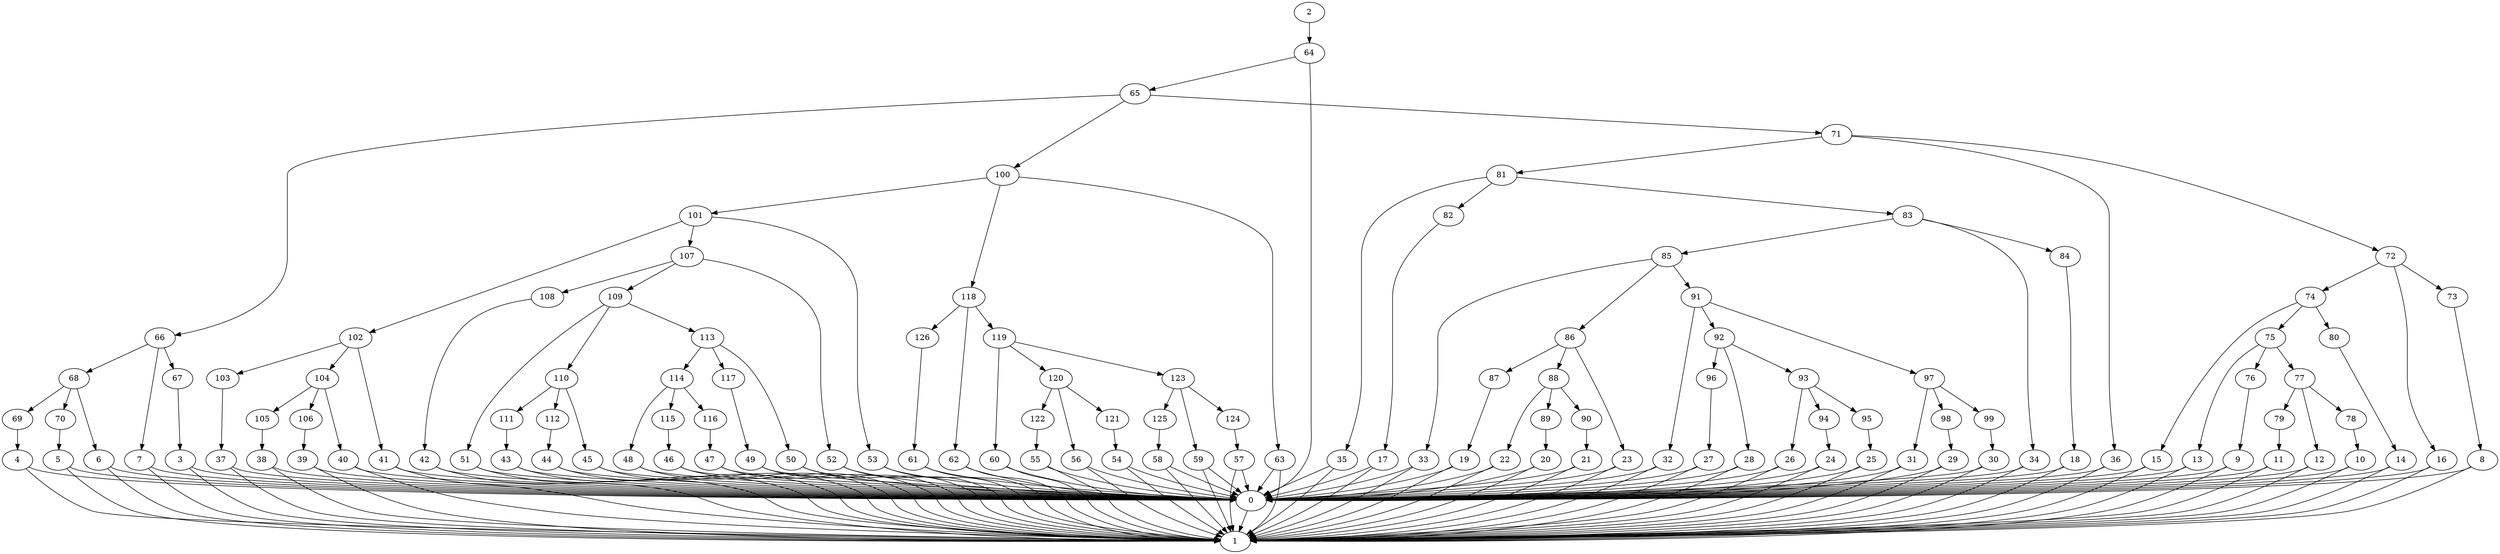 digraph MyGraph {
2 -> 64 ;
64 -> 0 ;
0 -> 1 ;
64 -> 65 ;
65 -> 66 ;
66 -> 67 ;
67 -> 3 ;
3 -> 0 ;
3 -> 1 ;
66 -> 68 ;
68 -> 69 ;
69 -> 4 ;
4 -> 0 ;
4 -> 1 ;
68 -> 70 ;
70 -> 5 ;
5 -> 0 ;
5 -> 1 ;
68 -> 6 ;
6 -> 0 ;
6 -> 1 ;
66 -> 7 ;
7 -> 0 ;
7 -> 1 ;
65 -> 71 ;
71 -> 72 ;
72 -> 73 ;
73 -> 8 ;
8 -> 0 ;
8 -> 1 ;
72 -> 74 ;
74 -> 75 ;
75 -> 76 ;
76 -> 9 ;
9 -> 0 ;
9 -> 1 ;
75 -> 77 ;
77 -> 78 ;
78 -> 10 ;
10 -> 0 ;
10 -> 1 ;
77 -> 79 ;
79 -> 11 ;
11 -> 0 ;
11 -> 1 ;
77 -> 12 ;
12 -> 0 ;
12 -> 1 ;
75 -> 13 ;
13 -> 0 ;
13 -> 1 ;
74 -> 80 ;
80 -> 14 ;
14 -> 0 ;
14 -> 1 ;
74 -> 15 ;
15 -> 0 ;
15 -> 1 ;
72 -> 16 ;
16 -> 0 ;
16 -> 1 ;
71 -> 81 ;
81 -> 82 ;
82 -> 17 ;
17 -> 0 ;
17 -> 1 ;
81 -> 83 ;
83 -> 84 ;
84 -> 18 ;
18 -> 0 ;
18 -> 1 ;
83 -> 85 ;
85 -> 86 ;
86 -> 87 ;
87 -> 19 ;
19 -> 0 ;
19 -> 1 ;
86 -> 88 ;
88 -> 89 ;
89 -> 20 ;
20 -> 0 ;
20 -> 1 ;
88 -> 90 ;
90 -> 21 ;
21 -> 0 ;
21 -> 1 ;
88 -> 22 ;
22 -> 0 ;
22 -> 1 ;
86 -> 23 ;
23 -> 0 ;
23 -> 1 ;
85 -> 91 ;
91 -> 92 ;
92 -> 93 ;
93 -> 94 ;
94 -> 24 ;
24 -> 0 ;
24 -> 1 ;
93 -> 95 ;
95 -> 25 ;
25 -> 0 ;
25 -> 1 ;
93 -> 26 ;
26 -> 0 ;
26 -> 1 ;
92 -> 96 ;
96 -> 27 ;
27 -> 0 ;
27 -> 1 ;
92 -> 28 ;
28 -> 0 ;
28 -> 1 ;
91 -> 97 ;
97 -> 98 ;
98 -> 29 ;
29 -> 0 ;
29 -> 1 ;
97 -> 99 ;
99 -> 30 ;
30 -> 0 ;
30 -> 1 ;
97 -> 31 ;
31 -> 0 ;
31 -> 1 ;
91 -> 32 ;
32 -> 0 ;
32 -> 1 ;
85 -> 33 ;
33 -> 0 ;
33 -> 1 ;
83 -> 34 ;
34 -> 0 ;
34 -> 1 ;
81 -> 35 ;
35 -> 0 ;
35 -> 1 ;
71 -> 36 ;
36 -> 0 ;
36 -> 1 ;
65 -> 100 ;
100 -> 101 ;
101 -> 102 ;
102 -> 103 ;
103 -> 37 ;
37 -> 0 ;
37 -> 1 ;
102 -> 104 ;
104 -> 105 ;
105 -> 38 ;
38 -> 0 ;
38 -> 1 ;
104 -> 106 ;
106 -> 39 ;
39 -> 0 ;
39 -> 1 ;
104 -> 40 ;
40 -> 0 ;
40 -> 1 ;
102 -> 41 ;
41 -> 0 ;
41 -> 1 ;
101 -> 107 ;
107 -> 108 ;
108 -> 42 ;
42 -> 0 ;
42 -> 1 ;
107 -> 109 ;
109 -> 110 ;
110 -> 111 ;
111 -> 43 ;
43 -> 0 ;
43 -> 1 ;
110 -> 112 ;
112 -> 44 ;
44 -> 0 ;
44 -> 1 ;
110 -> 45 ;
45 -> 0 ;
45 -> 1 ;
109 -> 113 ;
113 -> 114 ;
114 -> 115 ;
115 -> 46 ;
46 -> 0 ;
46 -> 1 ;
114 -> 116 ;
116 -> 47 ;
47 -> 0 ;
47 -> 1 ;
114 -> 48 ;
48 -> 0 ;
48 -> 1 ;
113 -> 117 ;
117 -> 49 ;
49 -> 0 ;
49 -> 1 ;
113 -> 50 ;
50 -> 0 ;
50 -> 1 ;
109 -> 51 ;
51 -> 0 ;
51 -> 1 ;
107 -> 52 ;
52 -> 0 ;
52 -> 1 ;
101 -> 53 ;
53 -> 0 ;
53 -> 1 ;
100 -> 118 ;
118 -> 119 ;
119 -> 120 ;
120 -> 121 ;
121 -> 54 ;
54 -> 0 ;
54 -> 1 ;
120 -> 122 ;
122 -> 55 ;
55 -> 0 ;
55 -> 1 ;
120 -> 56 ;
56 -> 0 ;
56 -> 1 ;
119 -> 123 ;
123 -> 124 ;
124 -> 57 ;
57 -> 0 ;
57 -> 1 ;
123 -> 125 ;
125 -> 58 ;
58 -> 0 ;
58 -> 1 ;
123 -> 59 ;
59 -> 0 ;
59 -> 1 ;
119 -> 60 ;
60 -> 0 ;
60 -> 1 ;
118 -> 126 ;
126 -> 61 ;
61 -> 0 ;
61 -> 1 ;
118 -> 62 ;
62 -> 0 ;
62 -> 1 ;
100 -> 63 ;
63 -> 0 ;
63 -> 1 ;
}

